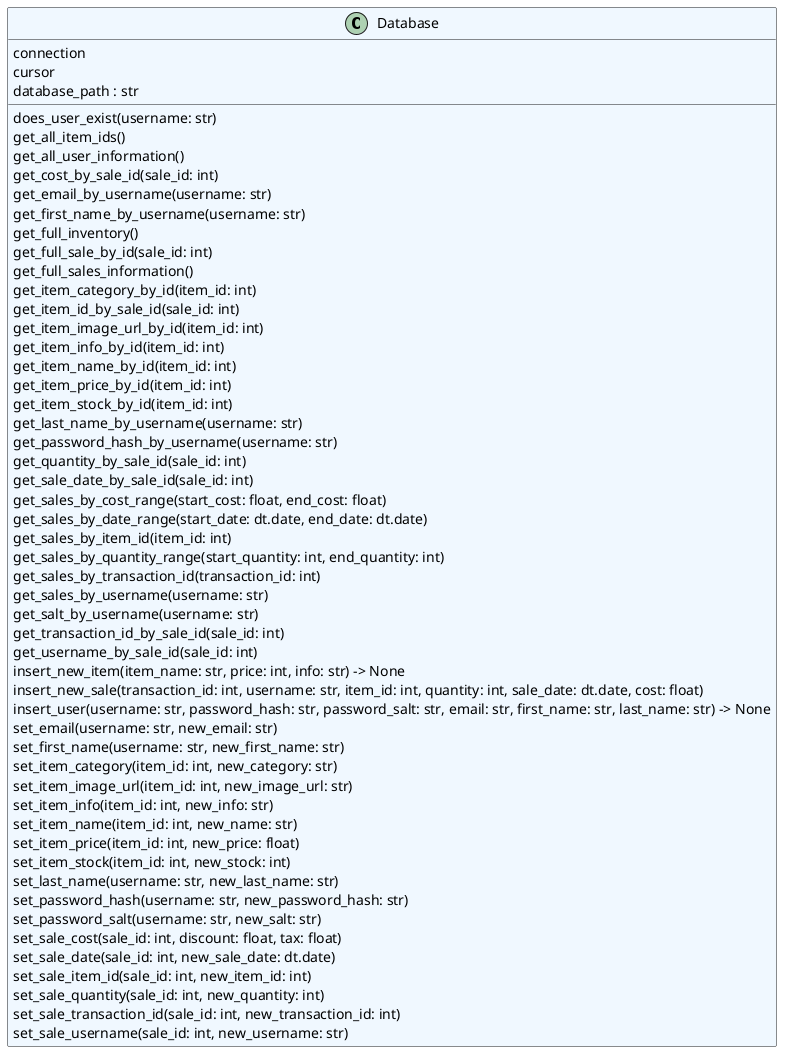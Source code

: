 @startuml classes
set namespaceSeparator none
class "Database" as database.db.Database #aliceblue {
  connection
  cursor
  database_path : str
  does_user_exist(username: str)
  get_all_item_ids()
  get_all_user_information()
  get_cost_by_sale_id(sale_id: int)
  get_email_by_username(username: str)
  get_first_name_by_username(username: str)
  get_full_inventory()
  get_full_sale_by_id(sale_id: int)
  get_full_sales_information()
  get_item_category_by_id(item_id: int)
  get_item_id_by_sale_id(sale_id: int)
  get_item_image_url_by_id(item_id: int)
  get_item_info_by_id(item_id: int)
  get_item_name_by_id(item_id: int)
  get_item_price_by_id(item_id: int)
  get_item_stock_by_id(item_id: int)
  get_last_name_by_username(username: str)
  get_password_hash_by_username(username: str)
  get_quantity_by_sale_id(sale_id: int)
  get_sale_date_by_sale_id(sale_id: int)
  get_sales_by_cost_range(start_cost: float, end_cost: float)
  get_sales_by_date_range(start_date: dt.date, end_date: dt.date)
  get_sales_by_item_id(item_id: int)
  get_sales_by_quantity_range(start_quantity: int, end_quantity: int)
  get_sales_by_transaction_id(transaction_id: int)
  get_sales_by_username(username: str)
  get_salt_by_username(username: str)
  get_transaction_id_by_sale_id(sale_id: int)
  get_username_by_sale_id(sale_id: int)
  insert_new_item(item_name: str, price: int, info: str) -> None
  insert_new_sale(transaction_id: int, username: str, item_id: int, quantity: int, sale_date: dt.date, cost: float)
  insert_user(username: str, password_hash: str, password_salt: str, email: str, first_name: str, last_name: str) -> None
  set_email(username: str, new_email: str)
  set_first_name(username: str, new_first_name: str)
  set_item_category(item_id: int, new_category: str)
  set_item_image_url(item_id: int, new_image_url: str)
  set_item_info(item_id: int, new_info: str)
  set_item_name(item_id: int, new_name: str)
  set_item_price(item_id: int, new_price: float)
  set_item_stock(item_id: int, new_stock: int)
  set_last_name(username: str, new_last_name: str)
  set_password_hash(username: str, new_password_hash: str)
  set_password_salt(username: str, new_salt: str)
  set_sale_cost(sale_id: int, discount: float, tax: float)
  set_sale_date(sale_id: int, new_sale_date: dt.date)
  set_sale_item_id(sale_id: int, new_item_id: int)
  set_sale_quantity(sale_id: int, new_quantity: int)
  set_sale_transaction_id(sale_id: int, new_transaction_id: int)
  set_sale_username(sale_id: int, new_username: str)
}
@enduml
